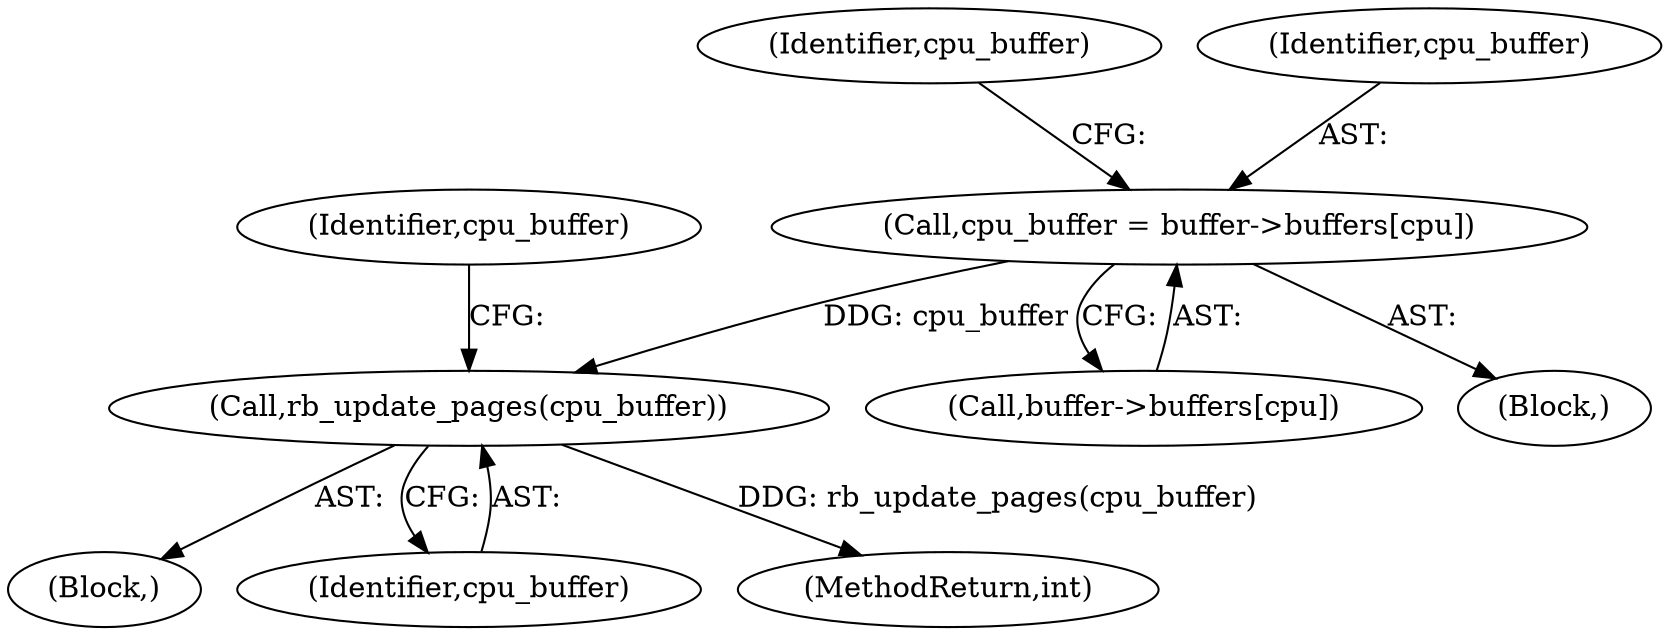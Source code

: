 digraph "0_linux_59643d1535eb220668692a5359de22545af579f6@array" {
"1000229" [label="(Call,cpu_buffer = buffer->buffers[cpu])"];
"1000247" [label="(Call,rb_update_pages(cpu_buffer))"];
"1000231" [label="(Call,buffer->buffers[cpu])"];
"1000246" [label="(Block,)"];
"1000251" [label="(Identifier,cpu_buffer)"];
"1000239" [label="(Identifier,cpu_buffer)"];
"1000247" [label="(Call,rb_update_pages(cpu_buffer))"];
"1000248" [label="(Identifier,cpu_buffer)"];
"1000450" [label="(MethodReturn,int)"];
"1000229" [label="(Call,cpu_buffer = buffer->buffers[cpu])"];
"1000230" [label="(Identifier,cpu_buffer)"];
"1000228" [label="(Block,)"];
"1000229" -> "1000228"  [label="AST: "];
"1000229" -> "1000231"  [label="CFG: "];
"1000230" -> "1000229"  [label="AST: "];
"1000231" -> "1000229"  [label="AST: "];
"1000239" -> "1000229"  [label="CFG: "];
"1000229" -> "1000247"  [label="DDG: cpu_buffer"];
"1000247" -> "1000246"  [label="AST: "];
"1000247" -> "1000248"  [label="CFG: "];
"1000248" -> "1000247"  [label="AST: "];
"1000251" -> "1000247"  [label="CFG: "];
"1000247" -> "1000450"  [label="DDG: rb_update_pages(cpu_buffer)"];
}
